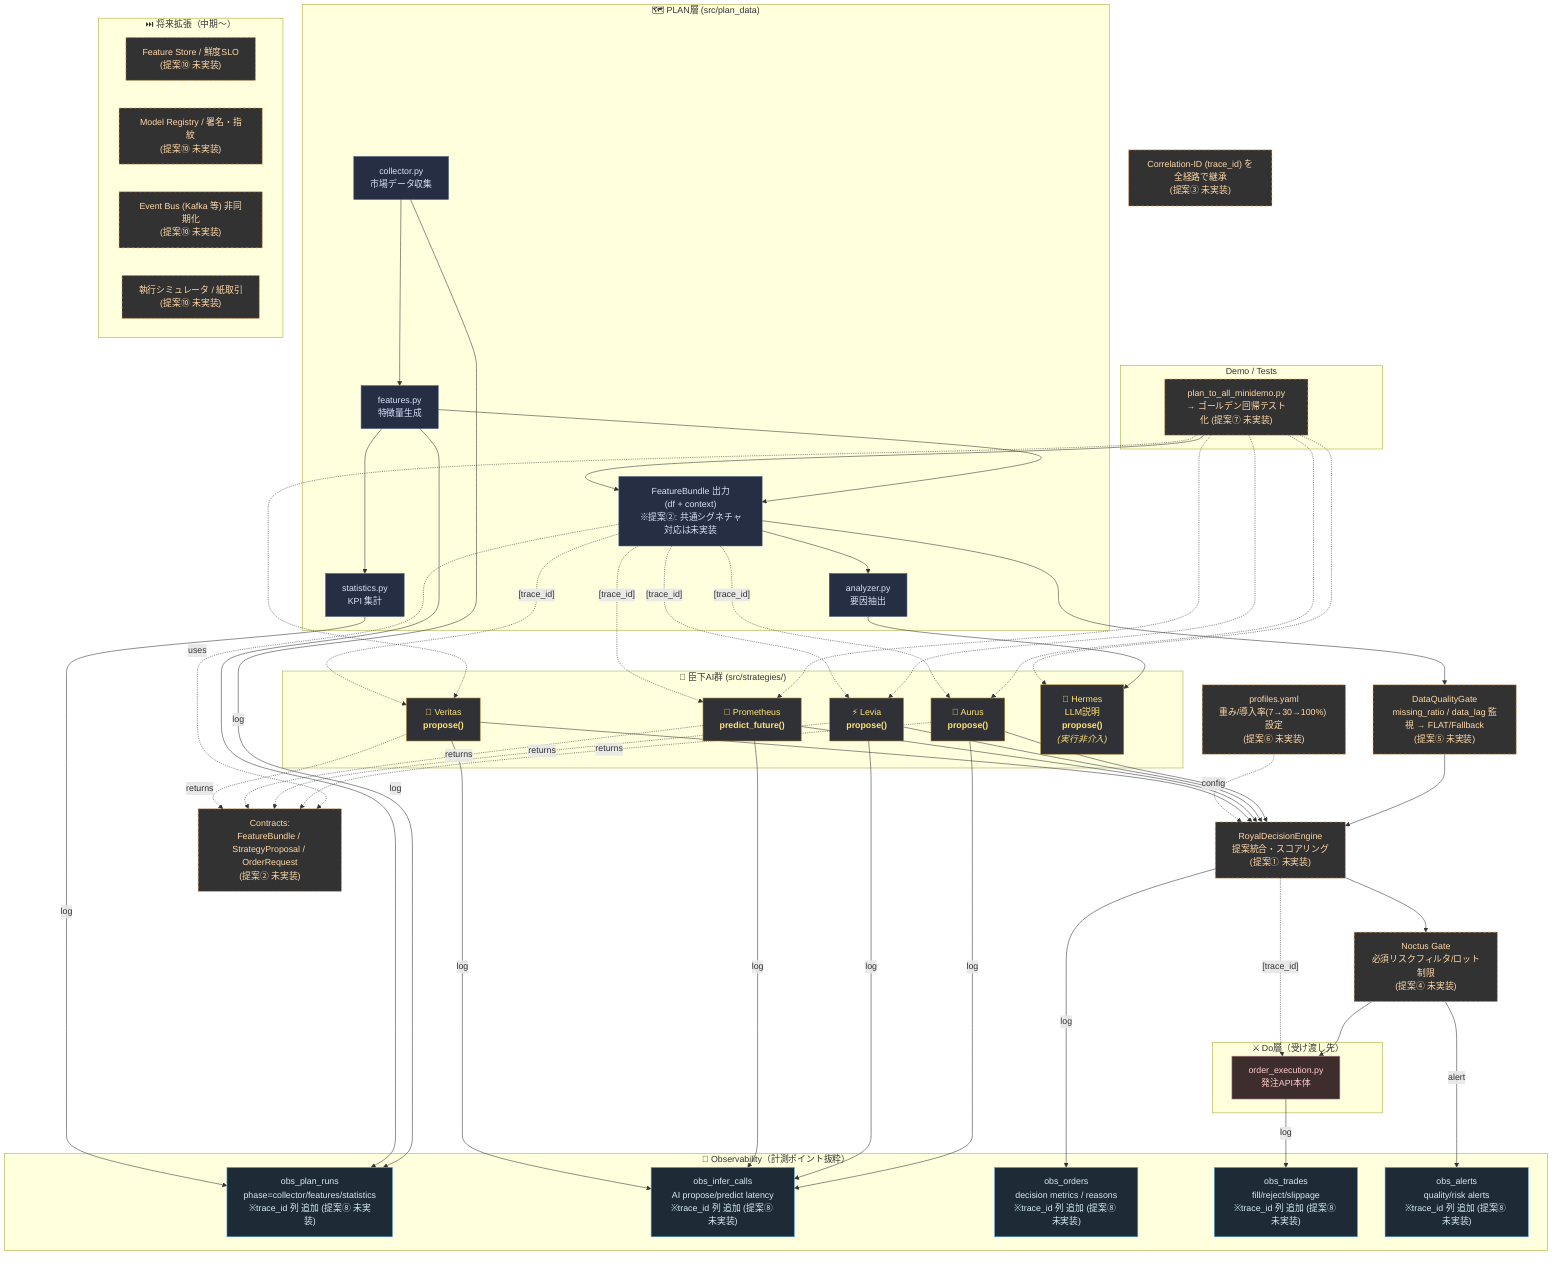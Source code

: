 flowchart TD

  %% ======= STYLES =======
  classDef plan fill:#262e44,stroke:#47617a,color:#d8e0f7;
  classDef ai fill:#2f3136,stroke:#a97e2c,color:#ffe476;
  classDef do fill:#3d2d2d,stroke:#cc9999,color:#ffcccc;
  classDef todo fill:#323232,stroke:#ff9f43,color:#ffd8a8,stroke-dasharray: 5 4;
  classDef obs fill:#1e2a36,stroke:#5dade2,color:#d6eaf8;

  %% ======= PLAN 層 =======
  subgraph PLAN["🗺️ PLAN層 (src/plan_data)"]
    COLLECT["collector.py<br/>市場データ収集"]:::plan
    FEATURES["features.py<br/>特徴量生成"]:::plan
    FEATDF["FeatureBundle 出力<br/>(df + context)<br/>※提案②: 共通シグネチャ対応は未実装"]:::plan
    ANALYZER["analyzer.py<br/>要因抽出"]:::plan
    STATS["statistics.py<br/>KPI 集計"]:::plan
  end

  %% ======= AI 臣下（実行非介入の Hermes を含む） =======
  subgraph AI_UNDERLINGS["🤖 臣下AI群 (src/strategies/)"]
    AURUS["🎯 Aurus<br/><b>propose()</b>"]:::ai
    LEVIA["⚡ Levia<br/><b>propose()</b>"]:::ai
    PROM["🔮 Prometheus<br/><b>predict_future()</b>"]:::ai
    VERITAS["🧠 Veritas<br/><b>propose()</b>"]:::ai
    HERMES["🦉 Hermes<br/>LLM説明<br/><b>propose()</b><br/><i>(実行非介入)</i>"]:::ai
  end

  %% ======= 決定統合＆リスクゲート（未実装） =======
  DECISION["RoyalDecisionEngine<br/>提案統合・スコアリング<br/>(提案① 未実装)"]:::todo
  NOCTUSGATE["Noctus Gate<br/>必須リスクフィルタ/ロット制限<br/>(提案④ 未実装)"]:::todo
  QUALITY["DataQualityGate<br/>missing_ratio / data_lag 監視 → FLAT/Fallback<br/>(提案⑤ 未実装)"]:::todo
  PROFILES["profiles.yaml<br/>重み/導入率(7→30→100%) 設定<br/>(提案⑥ 未実装)"]:::todo
  CONTRACTS["Contracts:<br/>FeatureBundle / StrategyProposal / OrderRequest<br/>(提案② 未実装)"]:::todo
  TRACEID["Correlation-ID (trace_id) を全経路で継承<br/>(提案③ 未実装)"]:::todo

  %% ======= Do 層（受け渡し先） =======
  subgraph DO_LAYER["⚔️ Do層（受け渡し先）"]
    ORDER["order_execution.py<br/>発注API本体"]:::do
  end

  %% ======= Demo / 回帰テスト化（未実装） =======
  subgraph DEMO["Demo / Tests"]
    GOLDEN["plan_to_all_minidemo.py<br/>→ ゴールデン回帰テスト化 (提案⑦ 未実装)"]:::todo
  end

  %% ======= Observability（計測ポイント抜粋） =======
  subgraph OBS["🔭 Observability（計測ポイント抜粋）"]
    OBS_PLAN["obs_plan_runs<br/>phase=collector/features/statistics<br/>※trace_id 列 追加 (提案⑧ 未実装)"]:::obs
    OBS_INFER["obs_infer_calls<br/>AI propose/predict latency<br/>※trace_id 列 追加 (提案⑧ 未実装)"]:::obs
    OBS_ORD["obs_orders<br/>decision metrics / reasons<br/>※trace_id 列 追加 (提案⑧ 未実装)"]:::obs
    OBS_TRD["obs_trades<br/>fill/reject/slippage<br/>※trace_id 列 追加 (提案⑧ 未実装)"]:::obs
    OBS_ALT["obs_alerts<br/>quality/risk alerts<br/>※trace_id 列 追加 (提案⑧ 未実装)"]:::obs
  end

  %% ======= 将来拡張（中期〜 長期、未実装） =======
  subgraph FUTURE["⏭️ 将来拡張（中期〜）"]
    FEAST["Feature Store / 鮮度SLO<br/>(提案⑩ 未実装)"]:::todo
    REGISTRY["Model Registry / 署名・指紋<br/>(提案⑩ 未実装)"]:::todo
    EVENTBUS["Event Bus (Kafka 等) 非同期化<br/>(提案⑩ 未実装)"]:::todo
    SIM["執行シミュレータ / 紙取引<br/>(提案⑩ 未実装)"]:::todo
  end

  %% ======= PLAN フロー =======
  COLLECT --> FEATURES --> STATS
  FEATURES --> FEATDF
  FEATDF --> ANALYZER
  ANALYZER --> HERMES

  %% ======= Contracts（未実装の連携） =======
  FEATDF -. uses .-> CONTRACTS
  AURUS -. returns .-> CONTRACTS
  LEVIA -. returns .-> CONTRACTS
  PROM  -. returns .-> CONTRACTS
  VERITAS -. returns .-> CONTRACTS

  %% ======= 決定統合パス（未実装） =======
  FEATDF --> QUALITY
  QUALITY --> DECISION
  AURUS --> DECISION
  LEVIA --> DECISION
  PROM --> DECISION
  VERITAS --> DECISION
  PROFILES -. config .-> DECISION
  DECISION --> NOCTUSGATE
  NOCTUSGATE --> ORDER

  %% ======= Demo 経路 =======
  GOLDEN --> FEATDF
  GOLDEN -.-> AURUS
  GOLDEN -.-> LEVIA
  GOLDEN -.-> PROM
  GOLDEN -.-> VERITAS
  GOLDEN -.-> HERMES

  %% ======= Observability タップ =======
  COLLECT  -->|log| OBS_PLAN
  FEATURES -->|log| OBS_PLAN
  STATS    -->|log| OBS_PLAN
  AURUS    -->|log| OBS_INFER
  LEVIA    -->|log| OBS_INFER
  PROM     -->|log| OBS_INFER
  VERITAS  -->|log| OBS_INFER
  DECISION -->|log| OBS_ORD
  NOCTUSGATE -->|alert| OBS_ALT
  ORDER    -->|log| OBS_TRD

  %% ======= trace_id 注釈（未実装） =======
  FEATDF -. "[trace_id]" .-> AURUS
  FEATDF -. "[trace_id]" .-> LEVIA
  FEATDF -. "[trace_id]" .-> PROM
  FEATDF -. "[trace_id]" .-> VERITAS
  DECISION -. "[trace_id]" .-> ORDER

  %% ======= クリック参照 =======
  click GOLDEN "https://github.com/your_repo/src/plan_data/plan_to_all_minidemo.py" "サンプル実装ファイル"